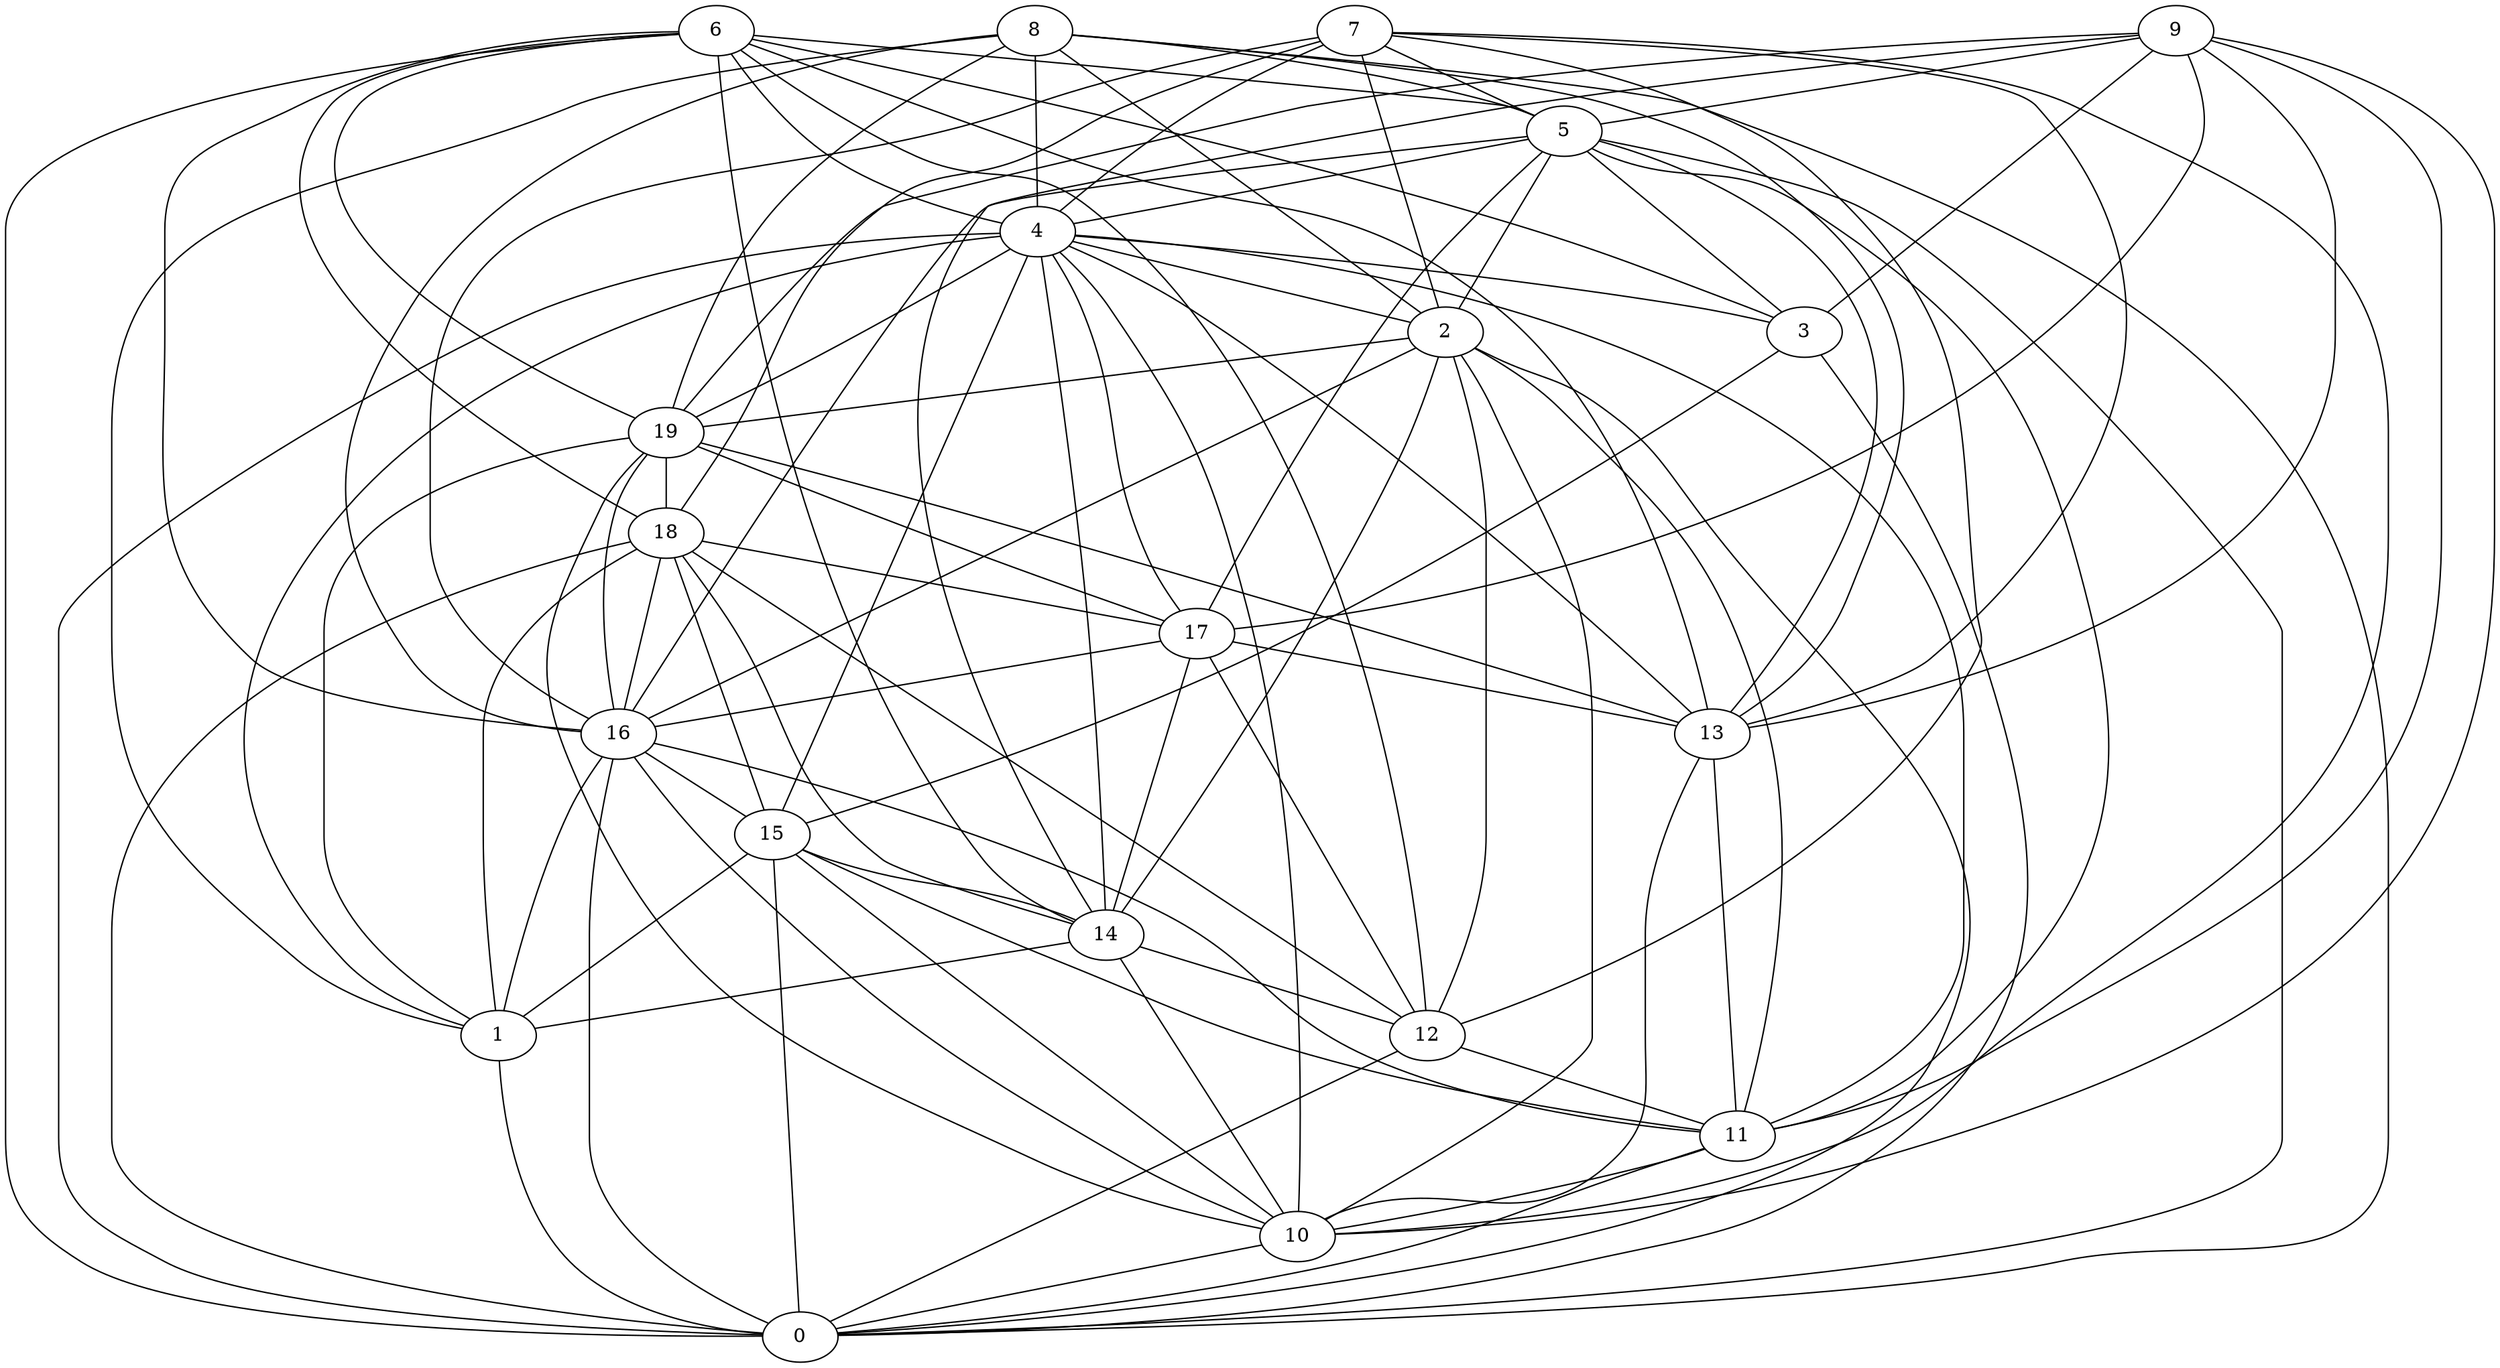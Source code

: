 digraph GG_graph {

subgraph G_graph {
edge [color = black]
"8" -> "13" [dir = none]
"8" -> "16" [dir = none]
"8" -> "1" [dir = none]
"19" -> "10" [dir = none]
"19" -> "13" [dir = none]
"6" -> "16" [dir = none]
"6" -> "0" [dir = none]
"6" -> "18" [dir = none]
"6" -> "3" [dir = none]
"6" -> "19" [dir = none]
"6" -> "13" [dir = none]
"15" -> "14" [dir = none]
"15" -> "1" [dir = none]
"15" -> "11" [dir = none]
"15" -> "0" [dir = none]
"4" -> "13" [dir = none]
"4" -> "17" [dir = none]
"4" -> "15" [dir = none]
"4" -> "10" [dir = none]
"4" -> "3" [dir = none]
"4" -> "1" [dir = none]
"4" -> "11" [dir = none]
"4" -> "2" [dir = none]
"2" -> "16" [dir = none]
"2" -> "14" [dir = none]
"2" -> "0" [dir = none]
"2" -> "10" [dir = none]
"5" -> "0" [dir = none]
"5" -> "3" [dir = none]
"5" -> "13" [dir = none]
"5" -> "11" [dir = none]
"5" -> "16" [dir = none]
"5" -> "2" [dir = none]
"11" -> "10" [dir = none]
"11" -> "0" [dir = none]
"18" -> "16" [dir = none]
"18" -> "17" [dir = none]
"18" -> "12" [dir = none]
"7" -> "2" [dir = none]
"7" -> "16" [dir = none]
"7" -> "13" [dir = none]
"17" -> "16" [dir = none]
"17" -> "12" [dir = none]
"9" -> "3" [dir = none]
"9" -> "13" [dir = none]
"9" -> "11" [dir = none]
"9" -> "17" [dir = none]
"3" -> "0" [dir = none]
"3" -> "15" [dir = none]
"16" -> "11" [dir = none]
"16" -> "1" [dir = none]
"16" -> "15" [dir = none]
"16" -> "10" [dir = none]
"14" -> "10" [dir = none]
"14" -> "12" [dir = none]
"12" -> "0" [dir = none]
"12" -> "11" [dir = none]
"15" -> "10" [dir = none]
"5" -> "17" [dir = none]
"18" -> "0" [dir = none]
"4" -> "14" [dir = none]
"1" -> "0" [dir = none]
"19" -> "17" [dir = none]
"2" -> "11" [dir = none]
"9" -> "14" [dir = none]
"18" -> "15" [dir = none]
"8" -> "5" [dir = none]
"14" -> "1" [dir = none]
"6" -> "5" [dir = none]
"9" -> "19" [dir = none]
"4" -> "19" [dir = none]
"18" -> "1" [dir = none]
"8" -> "2" [dir = none]
"18" -> "14" [dir = none]
"16" -> "0" [dir = none]
"19" -> "1" [dir = none]
"7" -> "12" [dir = none]
"10" -> "0" [dir = none]
"17" -> "14" [dir = none]
"19" -> "16" [dir = none]
"8" -> "19" [dir = none]
"4" -> "0" [dir = none]
"13" -> "11" [dir = none]
"9" -> "10" [dir = none]
"9" -> "5" [dir = none]
"13" -> "10" [dir = none]
"19" -> "18" [dir = none]
"17" -> "13" [dir = none]
"8" -> "4" [dir = none]
"6" -> "4" [dir = none]
"2" -> "12" [dir = none]
"8" -> "0" [dir = none]
"6" -> "14" [dir = none]
"6" -> "12" [dir = none]
"5" -> "4" [dir = none]
"2" -> "19" [dir = none]
"7" -> "18" [dir = none]
"7" -> "5" [dir = none]
"7" -> "4" [dir = none]
"7" -> "10" [dir = none]
}

}
